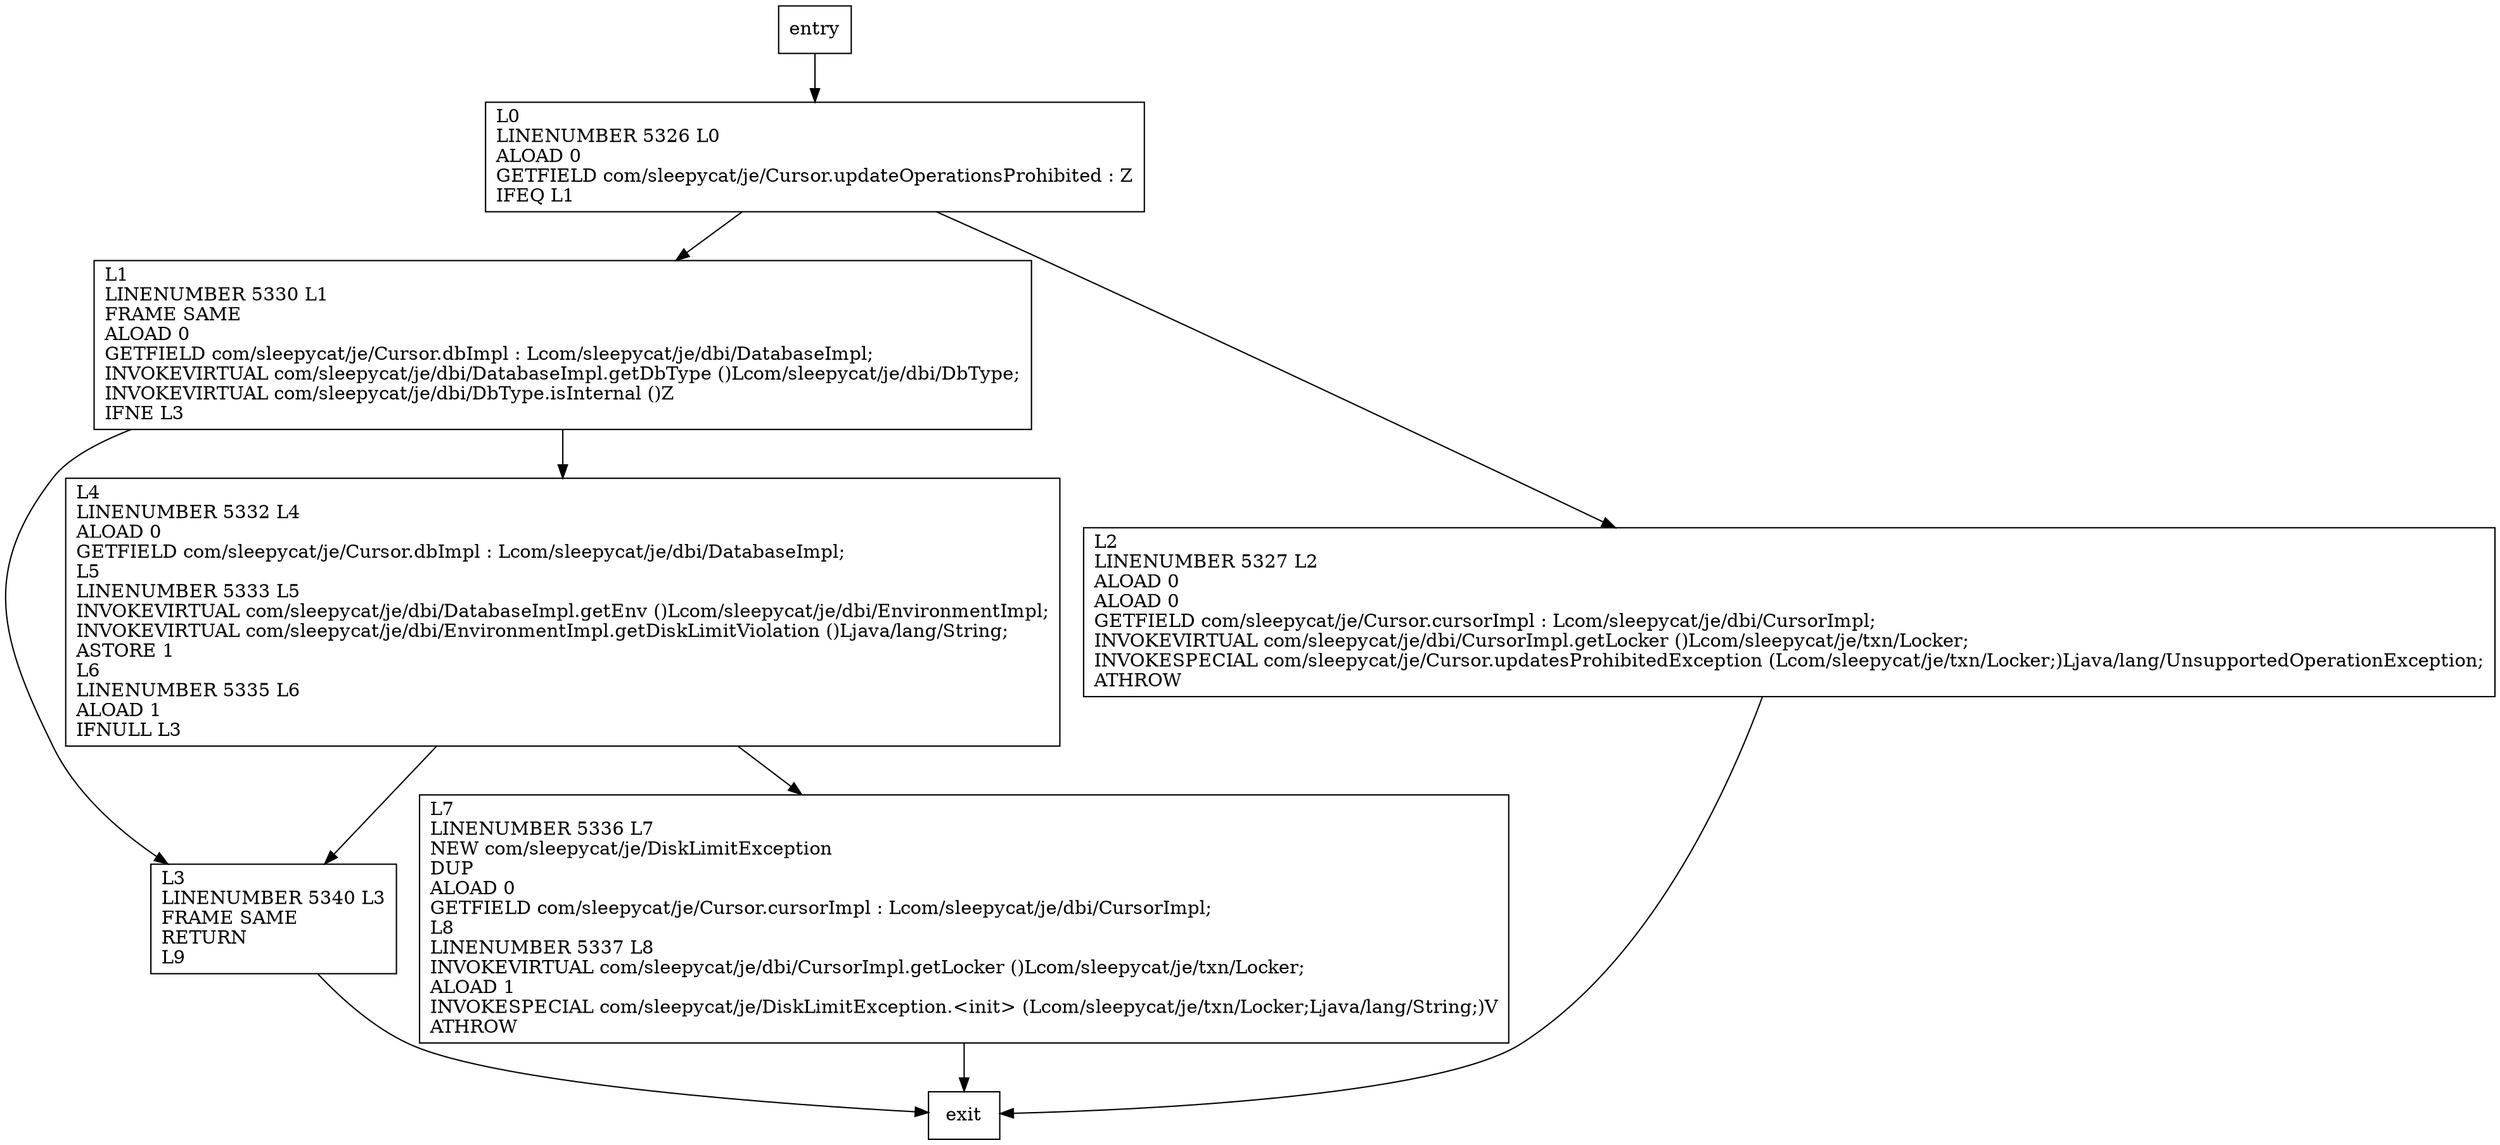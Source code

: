 digraph checkUpdatesAllowed {
node [shape=record];
1249206295 [label="L7\lLINENUMBER 5336 L7\lNEW com/sleepycat/je/DiskLimitException\lDUP\lALOAD 0\lGETFIELD com/sleepycat/je/Cursor.cursorImpl : Lcom/sleepycat/je/dbi/CursorImpl;\lL8\lLINENUMBER 5337 L8\lINVOKEVIRTUAL com/sleepycat/je/dbi/CursorImpl.getLocker ()Lcom/sleepycat/je/txn/Locker;\lALOAD 1\lINVOKESPECIAL com/sleepycat/je/DiskLimitException.\<init\> (Lcom/sleepycat/je/txn/Locker;Ljava/lang/String;)V\lATHROW\l"];
2007067240 [label="L0\lLINENUMBER 5326 L0\lALOAD 0\lGETFIELD com/sleepycat/je/Cursor.updateOperationsProhibited : Z\lIFEQ L1\l"];
145778593 [label="L1\lLINENUMBER 5330 L1\lFRAME SAME\lALOAD 0\lGETFIELD com/sleepycat/je/Cursor.dbImpl : Lcom/sleepycat/je/dbi/DatabaseImpl;\lINVOKEVIRTUAL com/sleepycat/je/dbi/DatabaseImpl.getDbType ()Lcom/sleepycat/je/dbi/DbType;\lINVOKEVIRTUAL com/sleepycat/je/dbi/DbType.isInternal ()Z\lIFNE L3\l"];
1106479847 [label="L3\lLINENUMBER 5340 L3\lFRAME SAME\lRETURN\lL9\l"];
1385332440 [label="L2\lLINENUMBER 5327 L2\lALOAD 0\lALOAD 0\lGETFIELD com/sleepycat/je/Cursor.cursorImpl : Lcom/sleepycat/je/dbi/CursorImpl;\lINVOKEVIRTUAL com/sleepycat/je/dbi/CursorImpl.getLocker ()Lcom/sleepycat/je/txn/Locker;\lINVOKESPECIAL com/sleepycat/je/Cursor.updatesProhibitedException (Lcom/sleepycat/je/txn/Locker;)Ljava/lang/UnsupportedOperationException;\lATHROW\l"];
1031623946 [label="L4\lLINENUMBER 5332 L4\lALOAD 0\lGETFIELD com/sleepycat/je/Cursor.dbImpl : Lcom/sleepycat/je/dbi/DatabaseImpl;\lL5\lLINENUMBER 5333 L5\lINVOKEVIRTUAL com/sleepycat/je/dbi/DatabaseImpl.getEnv ()Lcom/sleepycat/je/dbi/EnvironmentImpl;\lINVOKEVIRTUAL com/sleepycat/je/dbi/EnvironmentImpl.getDiskLimitViolation ()Ljava/lang/String;\lASTORE 1\lL6\lLINENUMBER 5335 L6\lALOAD 1\lIFNULL L3\l"];
entry;
exit;
1249206295 -> exit;
entry -> 2007067240;
2007067240 -> 145778593;
2007067240 -> 1385332440;
145778593 -> 1106479847;
145778593 -> 1031623946;
1106479847 -> exit;
1385332440 -> exit;
1031623946 -> 1249206295;
1031623946 -> 1106479847;
}
